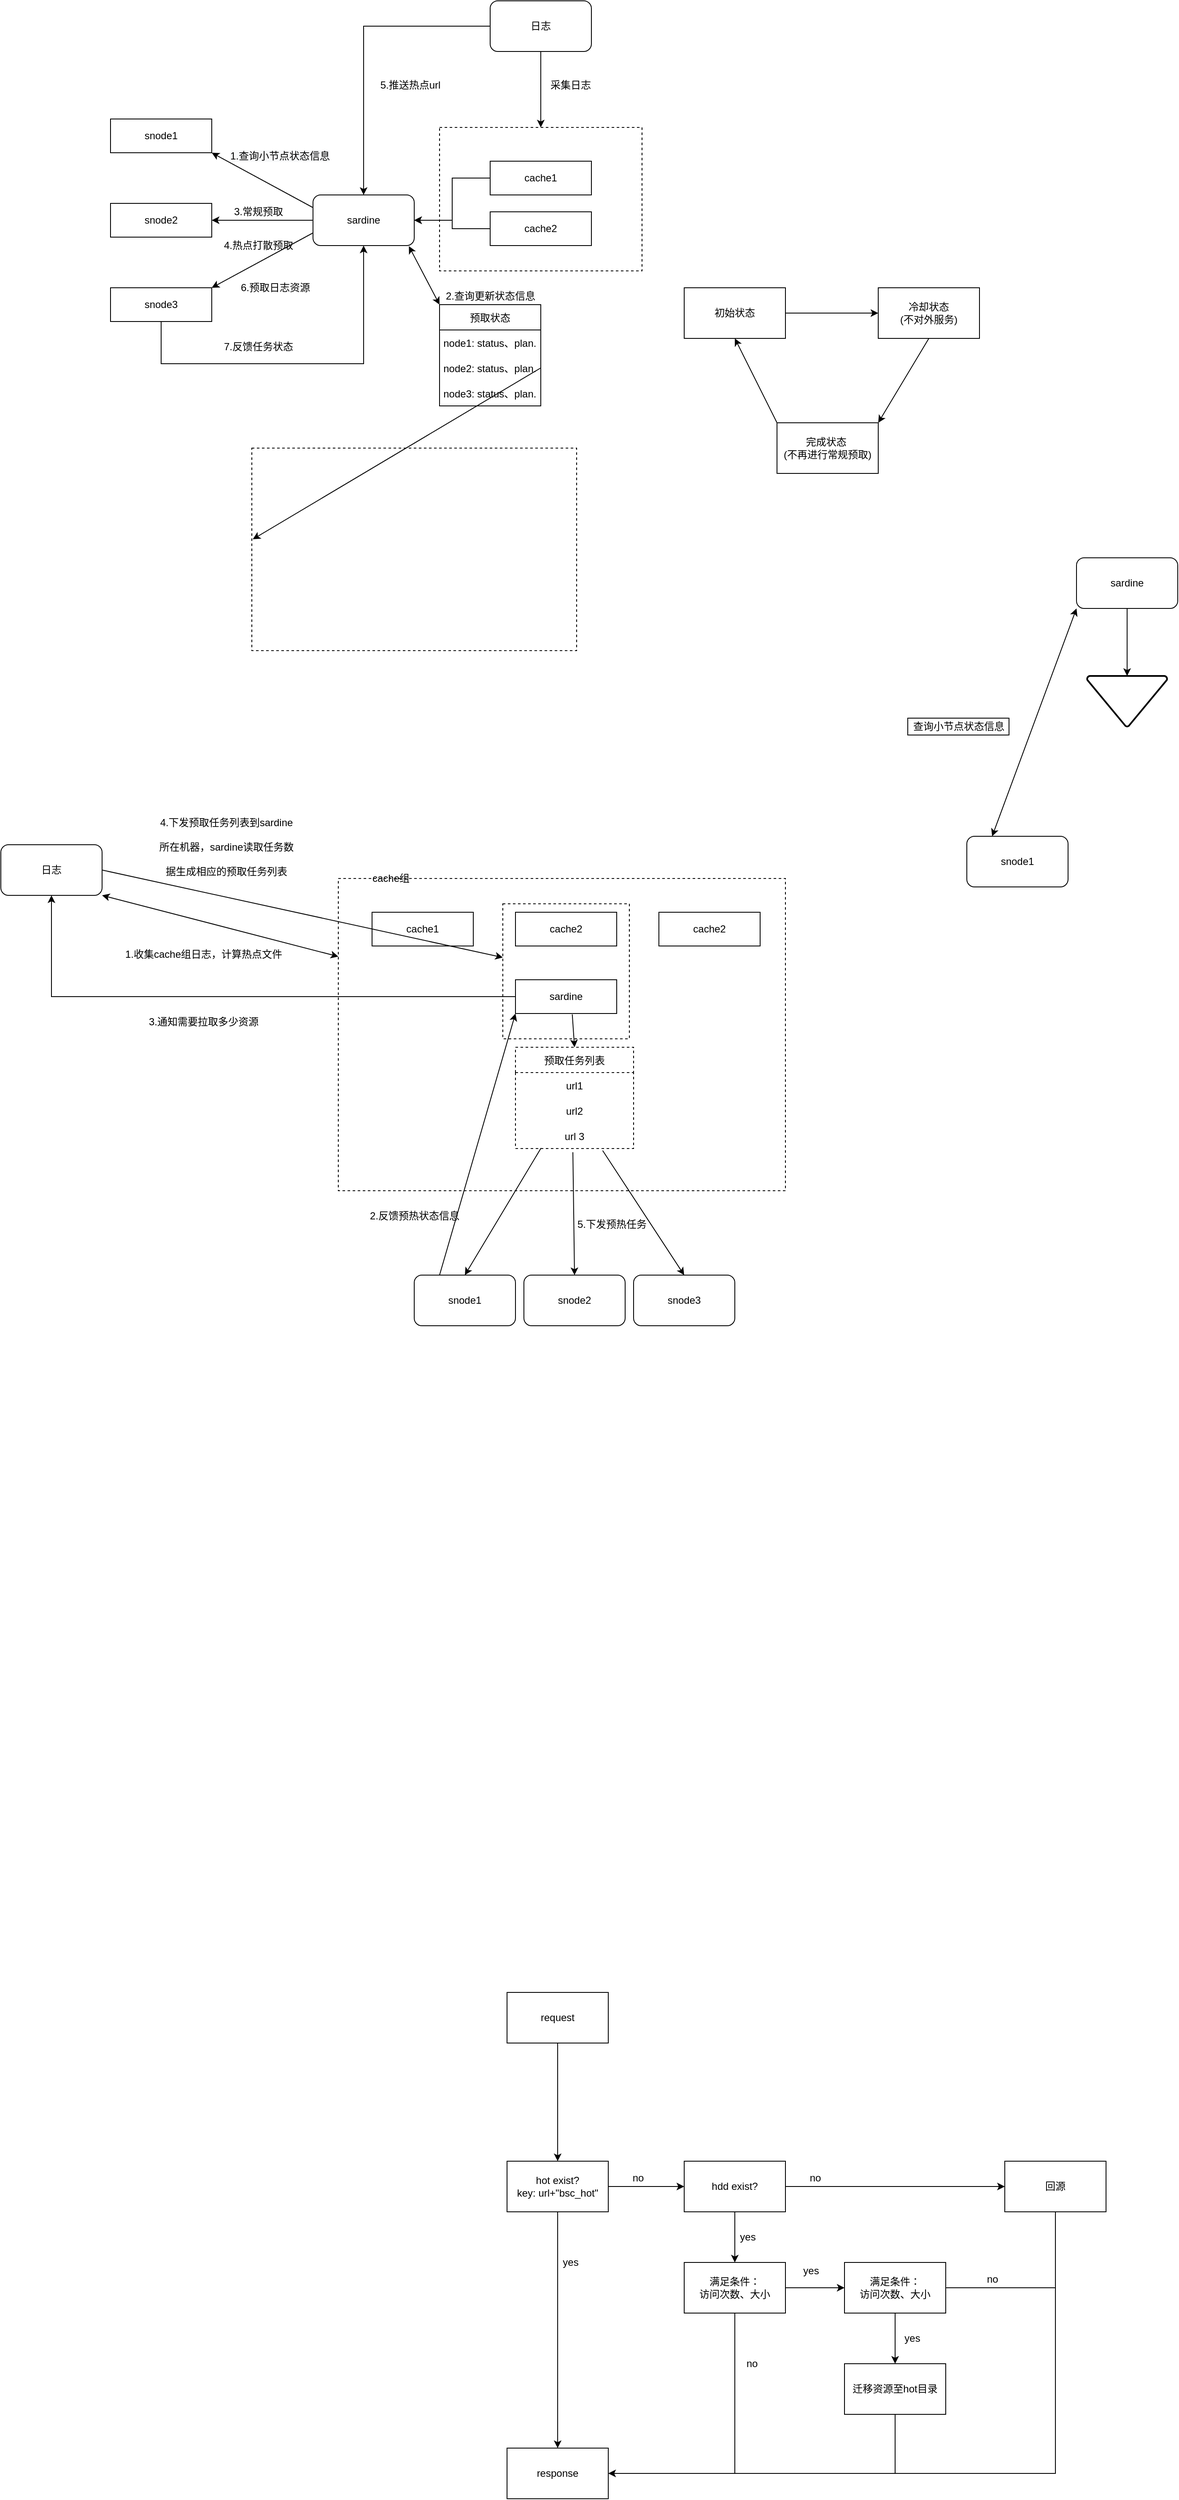 <mxfile version="15.8.6" type="github">
  <diagram id="E5W-uu2God22g7Ky9WZ-" name="Page-1">
    <mxGraphModel dx="2066" dy="1087" grid="1" gridSize="10" guides="1" tooltips="1" connect="1" arrows="1" fold="1" page="1" pageScale="1" pageWidth="10200" pageHeight="10600" math="0" shadow="0">
      <root>
        <mxCell id="0" />
        <mxCell id="1" parent="0" />
        <mxCell id="YZNdHFCtToBKcQ6RWs2M-12" value="" style="edgeStyle=orthogonalEdgeStyle;rounded=0;orthogonalLoop=1;jettySize=auto;html=1;" parent="1" source="YZNdHFCtToBKcQ6RWs2M-1" target="YZNdHFCtToBKcQ6RWs2M-10" edge="1">
          <mxGeometry relative="1" as="geometry" />
        </mxCell>
        <mxCell id="YZNdHFCtToBKcQ6RWs2M-1" value="cache1" style="rounded=0;whiteSpace=wrap;html=1;" parent="1" vertex="1">
          <mxGeometry x="660" y="350" width="120" height="40" as="geometry" />
        </mxCell>
        <mxCell id="YZNdHFCtToBKcQ6RWs2M-13" value="" style="edgeStyle=orthogonalEdgeStyle;rounded=0;orthogonalLoop=1;jettySize=auto;html=1;" parent="1" source="YZNdHFCtToBKcQ6RWs2M-2" target="YZNdHFCtToBKcQ6RWs2M-10" edge="1">
          <mxGeometry relative="1" as="geometry" />
        </mxCell>
        <mxCell id="YZNdHFCtToBKcQ6RWs2M-2" value="cache2" style="rounded=0;whiteSpace=wrap;html=1;" parent="1" vertex="1">
          <mxGeometry x="660" y="410" width="120" height="40" as="geometry" />
        </mxCell>
        <mxCell id="YZNdHFCtToBKcQ6RWs2M-3" value="snode1" style="rounded=0;whiteSpace=wrap;html=1;" parent="1" vertex="1">
          <mxGeometry x="210" y="300" width="120" height="40" as="geometry" />
        </mxCell>
        <mxCell id="YZNdHFCtToBKcQ6RWs2M-4" value="snode2" style="rounded=0;whiteSpace=wrap;html=1;fillColor=default;strokeColor=default;fontColor=default;" parent="1" vertex="1">
          <mxGeometry x="210" y="400" width="120" height="40" as="geometry" />
        </mxCell>
        <mxCell id="iMfXWxvWurZU4nPIZbST-1" value="" style="edgeStyle=orthogonalEdgeStyle;rounded=0;orthogonalLoop=1;jettySize=auto;html=1;fontColor=default;exitX=0.5;exitY=1;exitDx=0;exitDy=0;strokeColor=default;labelBackgroundColor=default;" parent="1" source="YZNdHFCtToBKcQ6RWs2M-5" target="YZNdHFCtToBKcQ6RWs2M-10" edge="1">
          <mxGeometry relative="1" as="geometry">
            <Array as="points">
              <mxPoint x="270" y="590" />
              <mxPoint x="510" y="590" />
            </Array>
          </mxGeometry>
        </mxCell>
        <mxCell id="YZNdHFCtToBKcQ6RWs2M-5" value="snode3" style="rounded=0;whiteSpace=wrap;html=1;fillColor=default;strokeColor=default;fontColor=default;" parent="1" vertex="1">
          <mxGeometry x="210" y="500" width="120" height="40" as="geometry" />
        </mxCell>
        <mxCell id="YZNdHFCtToBKcQ6RWs2M-20" value="" style="edgeStyle=orthogonalEdgeStyle;rounded=0;orthogonalLoop=1;jettySize=auto;html=1;" parent="1" source="YZNdHFCtToBKcQ6RWs2M-10" target="YZNdHFCtToBKcQ6RWs2M-4" edge="1">
          <mxGeometry relative="1" as="geometry" />
        </mxCell>
        <mxCell id="YZNdHFCtToBKcQ6RWs2M-10" value="sardine" style="rounded=1;whiteSpace=wrap;html=1;fillColor=default;strokeColor=default;fontColor=default;" parent="1" vertex="1">
          <mxGeometry x="450" y="390" width="120" height="60" as="geometry" />
        </mxCell>
        <mxCell id="YZNdHFCtToBKcQ6RWs2M-19" value="" style="edgeStyle=orthogonalEdgeStyle;rounded=0;orthogonalLoop=1;jettySize=auto;html=1;" parent="1" source="YZNdHFCtToBKcQ6RWs2M-11" target="YZNdHFCtToBKcQ6RWs2M-17" edge="1">
          <mxGeometry relative="1" as="geometry" />
        </mxCell>
        <mxCell id="YZNdHFCtToBKcQ6RWs2M-23" value="" style="edgeStyle=orthogonalEdgeStyle;rounded=0;orthogonalLoop=1;jettySize=auto;html=1;" parent="1" source="YZNdHFCtToBKcQ6RWs2M-11" target="YZNdHFCtToBKcQ6RWs2M-10" edge="1">
          <mxGeometry relative="1" as="geometry" />
        </mxCell>
        <mxCell id="YZNdHFCtToBKcQ6RWs2M-11" value="日志" style="rounded=1;whiteSpace=wrap;html=1;" parent="1" vertex="1">
          <mxGeometry x="660" y="160" width="120" height="60" as="geometry" />
        </mxCell>
        <mxCell id="YZNdHFCtToBKcQ6RWs2M-17" value="" style="rounded=0;whiteSpace=wrap;html=1;fillColor=none;dashed=1;strokeColor=default;fontColor=default;" parent="1" vertex="1">
          <mxGeometry x="600" y="310" width="240" height="170" as="geometry" />
        </mxCell>
        <mxCell id="YZNdHFCtToBKcQ6RWs2M-21" value="" style="endArrow=classic;html=1;entryX=1;entryY=1;entryDx=0;entryDy=0;exitX=0;exitY=0.25;exitDx=0;exitDy=0;" parent="1" source="YZNdHFCtToBKcQ6RWs2M-10" target="YZNdHFCtToBKcQ6RWs2M-3" edge="1">
          <mxGeometry width="50" height="50" relative="1" as="geometry">
            <mxPoint x="690" y="410" as="sourcePoint" />
            <mxPoint x="740" y="360" as="targetPoint" />
          </mxGeometry>
        </mxCell>
        <mxCell id="YZNdHFCtToBKcQ6RWs2M-22" value="" style="endArrow=classic;html=1;entryX=1;entryY=0;entryDx=0;entryDy=0;exitX=0;exitY=0.75;exitDx=0;exitDy=0;" parent="1" source="YZNdHFCtToBKcQ6RWs2M-10" target="YZNdHFCtToBKcQ6RWs2M-5" edge="1">
          <mxGeometry width="50" height="50" relative="1" as="geometry">
            <mxPoint x="470" y="395" as="sourcePoint" />
            <mxPoint x="420" y="350" as="targetPoint" />
          </mxGeometry>
        </mxCell>
        <mxCell id="YZNdHFCtToBKcQ6RWs2M-33" value="3.常规预取" style="text;html=1;align=center;verticalAlign=middle;resizable=0;points=[];autosize=1;strokeColor=none;fillColor=none;fontColor=default;" parent="1" vertex="1">
          <mxGeometry x="350" y="400" width="70" height="20" as="geometry" />
        </mxCell>
        <mxCell id="YZNdHFCtToBKcQ6RWs2M-34" value="采集日志" style="text;html=1;align=center;verticalAlign=middle;resizable=0;points=[];autosize=1;strokeColor=none;fillColor=none;" parent="1" vertex="1">
          <mxGeometry x="725" y="250" width="60" height="20" as="geometry" />
        </mxCell>
        <mxCell id="YZNdHFCtToBKcQ6RWs2M-35" value="5.推送热点url" style="text;html=1;align=center;verticalAlign=middle;resizable=0;points=[];autosize=1;strokeColor=none;fillColor=none;" parent="1" vertex="1">
          <mxGeometry x="520" y="250" width="90" height="20" as="geometry" />
        </mxCell>
        <mxCell id="YZNdHFCtToBKcQ6RWs2M-36" value="2.查询更新状态信息" style="text;html=1;align=center;verticalAlign=middle;resizable=0;points=[];autosize=1;strokeColor=none;fillColor=none;fontColor=default;" parent="1" vertex="1">
          <mxGeometry x="600" y="500" width="120" height="20" as="geometry" />
        </mxCell>
        <mxCell id="YZNdHFCtToBKcQ6RWs2M-37" value="6.预取日志资源" style="text;html=1;align=center;verticalAlign=middle;resizable=0;points=[];autosize=1;strokeColor=none;fillColor=none;fontColor=default;" parent="1" vertex="1">
          <mxGeometry x="355" y="490" width="100" height="20" as="geometry" />
        </mxCell>
        <mxCell id="YZNdHFCtToBKcQ6RWs2M-41" value="sardine" style="rounded=1;whiteSpace=wrap;html=1;fillColor=default;strokeColor=default;fontColor=default;" parent="1" vertex="1">
          <mxGeometry x="1355" y="820" width="120" height="60" as="geometry" />
        </mxCell>
        <mxCell id="YZNdHFCtToBKcQ6RWs2M-83" value="snode1" style="rounded=1;whiteSpace=wrap;html=1;fillColor=default;strokeColor=default;fontColor=default;" parent="1" vertex="1">
          <mxGeometry x="1225" y="1150" width="120" height="60" as="geometry" />
        </mxCell>
        <mxCell id="YZNdHFCtToBKcQ6RWs2M-87" value="" style="endArrow=classic;html=1;exitX=0.5;exitY=1;exitDx=0;exitDy=0;fillColor=default;strokeColor=default;fontColor=default;" parent="1" source="YZNdHFCtToBKcQ6RWs2M-41" edge="1">
          <mxGeometry width="50" height="50" relative="1" as="geometry">
            <mxPoint x="1355" y="1030" as="sourcePoint" />
            <mxPoint x="1415" y="960" as="targetPoint" />
          </mxGeometry>
        </mxCell>
        <mxCell id="YZNdHFCtToBKcQ6RWs2M-92" value="cache1" style="rounded=0;whiteSpace=wrap;html=1;" parent="1" vertex="1">
          <mxGeometry x="520" y="1240" width="120" height="40" as="geometry" />
        </mxCell>
        <mxCell id="YZNdHFCtToBKcQ6RWs2M-93" value="cache2" style="rounded=0;whiteSpace=wrap;html=1;" parent="1" vertex="1">
          <mxGeometry x="690" y="1240" width="120" height="40" as="geometry" />
        </mxCell>
        <mxCell id="YZNdHFCtToBKcQ6RWs2M-94" value="cache2" style="rounded=0;whiteSpace=wrap;html=1;" parent="1" vertex="1">
          <mxGeometry x="860" y="1240" width="120" height="40" as="geometry" />
        </mxCell>
        <mxCell id="YZNdHFCtToBKcQ6RWs2M-95" value="日志" style="rounded=1;whiteSpace=wrap;html=1;fillColor=none;align=center;strokeColor=default;fontColor=default;" parent="1" vertex="1">
          <mxGeometry x="80" y="1160" width="120" height="60" as="geometry" />
        </mxCell>
        <mxCell id="YZNdHFCtToBKcQ6RWs2M-96" value="" style="rounded=0;whiteSpace=wrap;html=1;dashed=1;fillColor=none;align=center;strokeColor=default;fontColor=default;" parent="1" vertex="1">
          <mxGeometry x="480" y="1200" width="530" height="370" as="geometry" />
        </mxCell>
        <mxCell id="YZNdHFCtToBKcQ6RWs2M-97" value="cache组" style="text;html=1;strokeColor=none;fillColor=none;align=center;verticalAlign=middle;whiteSpace=wrap;rounded=0;dashed=1;" parent="1" vertex="1">
          <mxGeometry x="515" y="1190" width="55" height="20" as="geometry" />
        </mxCell>
        <mxCell id="JYe9eP7PhJ8uqK1dIbzq-8" value="" style="edgeStyle=orthogonalEdgeStyle;rounded=0;orthogonalLoop=1;jettySize=auto;html=1;labelBackgroundColor=default;fontColor=default;strokeColor=default;" parent="1" source="YZNdHFCtToBKcQ6RWs2M-98" target="YZNdHFCtToBKcQ6RWs2M-95" edge="1">
          <mxGeometry relative="1" as="geometry" />
        </mxCell>
        <mxCell id="YZNdHFCtToBKcQ6RWs2M-98" value="sardine" style="rounded=0;whiteSpace=wrap;html=1;fillColor=default;strokeColor=default;" parent="1" vertex="1">
          <mxGeometry x="690" y="1320" width="120" height="40" as="geometry" />
        </mxCell>
        <mxCell id="YZNdHFCtToBKcQ6RWs2M-101" value="1.收集cache组日志，计算热点文件" style="text;html=1;align=center;verticalAlign=middle;resizable=0;points=[];autosize=1;strokeColor=none;fillColor=none;fontColor=default;" parent="1" vertex="1">
          <mxGeometry x="220" y="1280" width="200" height="20" as="geometry" />
        </mxCell>
        <mxCell id="YZNdHFCtToBKcQ6RWs2M-102" value="snode2" style="rounded=1;whiteSpace=wrap;html=1;" parent="1" vertex="1">
          <mxGeometry x="700" y="1670" width="120" height="60" as="geometry" />
        </mxCell>
        <mxCell id="YZNdHFCtToBKcQ6RWs2M-103" value="预取任务列表" style="swimlane;fontStyle=0;childLayout=stackLayout;horizontal=1;startSize=30;horizontalStack=0;resizeParent=1;resizeParentMax=0;resizeLast=0;collapsible=1;marginBottom=0;dashed=1;fillColor=none;" parent="1" vertex="1">
          <mxGeometry x="690" y="1400" width="140" height="120" as="geometry" />
        </mxCell>
        <mxCell id="YZNdHFCtToBKcQ6RWs2M-104" value="url1" style="text;strokeColor=none;fillColor=none;align=center;verticalAlign=middle;spacingLeft=4;spacingRight=4;overflow=hidden;points=[[0,0.5],[1,0.5]];portConstraint=eastwest;rotatable=0;" parent="YZNdHFCtToBKcQ6RWs2M-103" vertex="1">
          <mxGeometry y="30" width="140" height="30" as="geometry" />
        </mxCell>
        <mxCell id="YZNdHFCtToBKcQ6RWs2M-105" value="url2" style="text;strokeColor=none;fillColor=none;align=center;verticalAlign=middle;spacingLeft=4;spacingRight=4;overflow=hidden;points=[[0,0.5],[1,0.5]];portConstraint=eastwest;rotatable=0;" parent="YZNdHFCtToBKcQ6RWs2M-103" vertex="1">
          <mxGeometry y="60" width="140" height="30" as="geometry" />
        </mxCell>
        <mxCell id="YZNdHFCtToBKcQ6RWs2M-106" value="url 3" style="text;strokeColor=none;fillColor=none;align=center;verticalAlign=middle;spacingLeft=4;spacingRight=4;overflow=hidden;points=[[0,0.5],[1,0.5]];portConstraint=eastwest;rotatable=0;" parent="YZNdHFCtToBKcQ6RWs2M-103" vertex="1">
          <mxGeometry y="90" width="140" height="30" as="geometry" />
        </mxCell>
        <mxCell id="YZNdHFCtToBKcQ6RWs2M-107" value="snode3" style="rounded=1;whiteSpace=wrap;html=1;" parent="1" vertex="1">
          <mxGeometry x="830" y="1670" width="120" height="60" as="geometry" />
        </mxCell>
        <mxCell id="YZNdHFCtToBKcQ6RWs2M-108" value="" style="endArrow=classic;html=1;exitX=0.217;exitY=0.978;exitDx=0;exitDy=0;exitPerimeter=0;entryX=0.5;entryY=0;entryDx=0;entryDy=0;" parent="1" source="YZNdHFCtToBKcQ6RWs2M-106" edge="1">
          <mxGeometry width="50" height="50" relative="1" as="geometry">
            <mxPoint x="700" y="1550" as="sourcePoint" />
            <mxPoint x="630" y="1670" as="targetPoint" />
          </mxGeometry>
        </mxCell>
        <mxCell id="YZNdHFCtToBKcQ6RWs2M-109" value="" style="endArrow=classic;html=1;entryX=0.5;entryY=0;entryDx=0;entryDy=0;exitX=0.486;exitY=1.144;exitDx=0;exitDy=0;exitPerimeter=0;" parent="1" source="YZNdHFCtToBKcQ6RWs2M-106" target="YZNdHFCtToBKcQ6RWs2M-102" edge="1">
          <mxGeometry width="50" height="50" relative="1" as="geometry">
            <mxPoint x="760" y="1603" as="sourcePoint" />
            <mxPoint x="630" y="1770" as="targetPoint" />
          </mxGeometry>
        </mxCell>
        <mxCell id="YZNdHFCtToBKcQ6RWs2M-110" value="" style="endArrow=classic;html=1;exitX=0.738;exitY=1.078;exitDx=0;exitDy=0;exitPerimeter=0;entryX=0.5;entryY=0;entryDx=0;entryDy=0;" parent="1" source="YZNdHFCtToBKcQ6RWs2M-106" target="YZNdHFCtToBKcQ6RWs2M-107" edge="1">
          <mxGeometry width="50" height="50" relative="1" as="geometry">
            <mxPoint x="766.36" y="1673.33" as="sourcePoint" />
            <mxPoint x="770" y="1770" as="targetPoint" />
          </mxGeometry>
        </mxCell>
        <mxCell id="YZNdHFCtToBKcQ6RWs2M-111" value="snode1" style="rounded=1;whiteSpace=wrap;html=1;" parent="1" vertex="1">
          <mxGeometry x="570" y="1670" width="120" height="60" as="geometry" />
        </mxCell>
        <mxCell id="YZNdHFCtToBKcQ6RWs2M-112" value="" style="endArrow=classic;startArrow=classic;html=1;exitX=1;exitY=1;exitDx=0;exitDy=0;entryX=0;entryY=0.25;entryDx=0;entryDy=0;strokeColor=default;labelBackgroundColor=default;fontColor=default;" parent="1" source="YZNdHFCtToBKcQ6RWs2M-95" target="YZNdHFCtToBKcQ6RWs2M-96" edge="1">
          <mxGeometry width="50" height="50" relative="1" as="geometry">
            <mxPoint x="820" y="1490" as="sourcePoint" />
            <mxPoint x="870" y="1440" as="targetPoint" />
          </mxGeometry>
        </mxCell>
        <mxCell id="YZNdHFCtToBKcQ6RWs2M-113" value="" style="endArrow=classic;html=1;exitX=1;exitY=0.5;exitDx=0;exitDy=0;" parent="1" source="YZNdHFCtToBKcQ6RWs2M-95" target="YZNdHFCtToBKcQ6RWs2M-114" edge="1">
          <mxGeometry width="50" height="50" relative="1" as="geometry">
            <mxPoint x="770" y="1470" as="sourcePoint" />
            <mxPoint x="690" y="1410" as="targetPoint" />
          </mxGeometry>
        </mxCell>
        <mxCell id="YZNdHFCtToBKcQ6RWs2M-114" value="" style="rounded=0;whiteSpace=wrap;html=1;fillColor=none;align=center;dashed=1;strokeColor=default;fontColor=default;" parent="1" vertex="1">
          <mxGeometry x="675" y="1230" width="150" height="160" as="geometry" />
        </mxCell>
        <mxCell id="YZNdHFCtToBKcQ6RWs2M-117" value="" style="endArrow=classic;html=1;exitX=0.561;exitY=1.025;exitDx=0;exitDy=0;exitPerimeter=0;entryX=0.5;entryY=0;entryDx=0;entryDy=0;" parent="1" source="YZNdHFCtToBKcQ6RWs2M-98" target="YZNdHFCtToBKcQ6RWs2M-103" edge="1">
          <mxGeometry width="50" height="50" relative="1" as="geometry">
            <mxPoint x="770" y="1470" as="sourcePoint" />
            <mxPoint x="820" y="1420" as="targetPoint" />
          </mxGeometry>
        </mxCell>
        <mxCell id="YZNdHFCtToBKcQ6RWs2M-119" value="&lt;h1&gt;&lt;span style=&quot;font-size: 12px ; font-weight: 400&quot;&gt;4.下发预取任务列表到sardine所在机器，sardine读取任务数据生成相应的预取任务列表&lt;/span&gt;&lt;br&gt;&lt;/h1&gt;" style="text;html=1;strokeColor=none;fillColor=none;spacing=5;spacingTop=-20;whiteSpace=wrap;overflow=hidden;rounded=0;dashed=1;align=center;fontColor=default;" parent="1" vertex="1">
          <mxGeometry x="260" y="1110" width="175" height="100" as="geometry" />
        </mxCell>
        <mxCell id="iMfXWxvWurZU4nPIZbST-2" value="7.反馈任务状态" style="text;html=1;align=center;verticalAlign=middle;resizable=0;points=[];autosize=1;strokeColor=none;fillColor=none;fontColor=default;" parent="1" vertex="1">
          <mxGeometry x="335" y="560" width="100" height="20" as="geometry" />
        </mxCell>
        <mxCell id="iMfXWxvWurZU4nPIZbST-3" value="预取状态" style="swimlane;fontStyle=0;childLayout=stackLayout;horizontal=1;startSize=30;horizontalStack=0;resizeParent=1;resizeParentMax=0;resizeLast=0;collapsible=1;marginBottom=0;fontColor=default;strokeColor=default;fillColor=default;align=center;" parent="1" vertex="1">
          <mxGeometry x="600" y="520" width="120" height="120" as="geometry" />
        </mxCell>
        <mxCell id="iMfXWxvWurZU4nPIZbST-4" value="snode1: status、plan..." style="text;strokeColor=none;fillColor=none;align=center;verticalAlign=middle;spacingLeft=4;spacingRight=4;overflow=hidden;points=[[0,0.5],[1,0.5]];portConstraint=eastwest;rotatable=0;fontColor=default;" parent="iMfXWxvWurZU4nPIZbST-3" vertex="1">
          <mxGeometry y="30" width="120" height="30" as="geometry" />
        </mxCell>
        <mxCell id="iMfXWxvWurZU4nPIZbST-5" value="snode2: status、plan..." style="text;strokeColor=none;fillColor=none;align=center;verticalAlign=middle;spacingLeft=4;spacingRight=4;overflow=hidden;points=[[0,0.5],[1,0.5]];portConstraint=eastwest;rotatable=0;fontColor=default;" parent="iMfXWxvWurZU4nPIZbST-3" vertex="1">
          <mxGeometry y="60" width="120" height="30" as="geometry" />
        </mxCell>
        <mxCell id="iMfXWxvWurZU4nPIZbST-6" value="snode3: status、plan..." style="text;strokeColor=none;fillColor=none;align=center;verticalAlign=middle;spacingLeft=4;spacingRight=4;overflow=hidden;points=[[0,0.5],[1,0.5]];portConstraint=eastwest;rotatable=0;fontColor=default;" parent="iMfXWxvWurZU4nPIZbST-3" vertex="1">
          <mxGeometry y="90" width="120" height="30" as="geometry" />
        </mxCell>
        <mxCell id="iMfXWxvWurZU4nPIZbST-7" value="" style="endArrow=classic;startArrow=classic;html=1;rounded=0;labelBackgroundColor=default;fontColor=default;strokeColor=default;fillColor=default;exitX=0.947;exitY=1.011;exitDx=0;exitDy=0;exitPerimeter=0;entryX=0;entryY=0;entryDx=0;entryDy=0;" parent="1" source="YZNdHFCtToBKcQ6RWs2M-10" target="iMfXWxvWurZU4nPIZbST-3" edge="1">
          <mxGeometry width="50" height="50" relative="1" as="geometry">
            <mxPoint x="900" y="480" as="sourcePoint" />
            <mxPoint x="950" y="430" as="targetPoint" />
          </mxGeometry>
        </mxCell>
        <mxCell id="JYe9eP7PhJ8uqK1dIbzq-2" value="" style="endArrow=classic;html=1;rounded=0;labelBackgroundColor=default;fontColor=default;strokeColor=default;entryX=0;entryY=1;entryDx=0;entryDy=0;exitX=0.25;exitY=0;exitDx=0;exitDy=0;" parent="1" source="YZNdHFCtToBKcQ6RWs2M-111" target="YZNdHFCtToBKcQ6RWs2M-98" edge="1">
          <mxGeometry width="50" height="50" relative="1" as="geometry">
            <mxPoint x="700" y="1440" as="sourcePoint" />
            <mxPoint x="750" y="1390" as="targetPoint" />
          </mxGeometry>
        </mxCell>
        <mxCell id="JYe9eP7PhJ8uqK1dIbzq-6" value="2.反馈预热状态信息" style="text;html=1;align=center;verticalAlign=middle;resizable=0;points=[];autosize=1;strokeColor=none;fillColor=none;fontColor=default;" parent="1" vertex="1">
          <mxGeometry x="510" y="1590" width="120" height="20" as="geometry" />
        </mxCell>
        <mxCell id="JYe9eP7PhJ8uqK1dIbzq-10" value="3.通知需要拉取多少资源" style="text;html=1;align=center;verticalAlign=middle;resizable=0;points=[];autosize=1;strokeColor=none;fillColor=none;fontColor=default;" parent="1" vertex="1">
          <mxGeometry x="245" y="1360" width="150" height="20" as="geometry" />
        </mxCell>
        <mxCell id="JYe9eP7PhJ8uqK1dIbzq-11" value="5.下发预热任务" style="text;html=1;align=center;verticalAlign=middle;resizable=0;points=[];autosize=1;strokeColor=none;fillColor=none;fontColor=default;" parent="1" vertex="1">
          <mxGeometry x="754" y="1600" width="100" height="20" as="geometry" />
        </mxCell>
        <mxCell id="JYe9eP7PhJ8uqK1dIbzq-12" value="" style="endArrow=classic;startArrow=classic;html=1;rounded=0;labelBackgroundColor=default;fontColor=default;strokeColor=default;fillColor=default;entryX=0;entryY=1;entryDx=0;entryDy=0;exitX=0.25;exitY=0;exitDx=0;exitDy=0;" parent="1" source="YZNdHFCtToBKcQ6RWs2M-83" target="YZNdHFCtToBKcQ6RWs2M-41" edge="1">
          <mxGeometry width="50" height="50" relative="1" as="geometry">
            <mxPoint x="1510" y="1000" as="sourcePoint" />
            <mxPoint x="1560" y="950" as="targetPoint" />
          </mxGeometry>
        </mxCell>
        <mxCell id="JYe9eP7PhJ8uqK1dIbzq-13" value="查询小节点状态信息" style="text;html=1;align=center;verticalAlign=middle;resizable=0;points=[];autosize=1;strokeColor=default;fillColor=default;fontColor=default;" parent="1" vertex="1">
          <mxGeometry x="1155" y="1010" width="120" height="20" as="geometry" />
        </mxCell>
        <mxCell id="Jtsp57aIKxjozyxNczGl-5" value="" style="edgeStyle=orthogonalEdgeStyle;rounded=0;orthogonalLoop=1;jettySize=auto;html=1;fontColor=default;strokeColor=default;labelBackgroundColor=default;" parent="1" source="Jtsp57aIKxjozyxNczGl-1" target="Jtsp57aIKxjozyxNczGl-2" edge="1">
          <mxGeometry relative="1" as="geometry" />
        </mxCell>
        <mxCell id="Jtsp57aIKxjozyxNczGl-1" value="初始状态" style="rounded=0;whiteSpace=wrap;html=1;fillColor=default;strokeColor=default;fontColor=default;labelBackgroundColor=default;" parent="1" vertex="1">
          <mxGeometry x="890" y="500" width="120" height="60" as="geometry" />
        </mxCell>
        <mxCell id="Jtsp57aIKxjozyxNczGl-2" value="冷却状态&lt;br&gt;(不对外服务)" style="rounded=0;whiteSpace=wrap;html=1;fillColor=default;strokeColor=default;fontColor=default;labelBackgroundColor=default;" parent="1" vertex="1">
          <mxGeometry x="1120" y="500" width="120" height="60" as="geometry" />
        </mxCell>
        <mxCell id="Jtsp57aIKxjozyxNczGl-4" value="完成状态&amp;nbsp;&lt;br&gt;(不再进行常规预取)" style="rounded=0;whiteSpace=wrap;html=1;fillColor=default;strokeColor=default;fontColor=default;labelBackgroundColor=default;" parent="1" vertex="1">
          <mxGeometry x="1000" y="660" width="120" height="60" as="geometry" />
        </mxCell>
        <mxCell id="Jtsp57aIKxjozyxNczGl-14" value="" style="rounded=0;whiteSpace=wrap;html=1;fillColor=none;dashed=1;strokeColor=default;fontColor=default;" parent="1" vertex="1">
          <mxGeometry x="377.5" y="690" width="385" height="240" as="geometry" />
        </mxCell>
        <mxCell id="Jtsp57aIKxjozyxNczGl-15" value="" style="endArrow=classic;html=1;rounded=0;labelBackgroundColor=default;fontSize=11;fontColor=default;strokeColor=default;fillColor=default;exitX=1;exitY=0.5;exitDx=0;exitDy=0;entryX=0.003;entryY=0.45;entryDx=0;entryDy=0;entryPerimeter=0;" parent="1" source="iMfXWxvWurZU4nPIZbST-5" target="Jtsp57aIKxjozyxNczGl-14" edge="1">
          <mxGeometry width="50" height="50" relative="1" as="geometry">
            <mxPoint x="800" y="570" as="sourcePoint" />
            <mxPoint x="850" y="520" as="targetPoint" />
          </mxGeometry>
        </mxCell>
        <mxCell id="Jtsp57aIKxjozyxNczGl-17" value="&lt;span style=&quot;font-family: &amp;#34;helvetica&amp;#34; ; font-size: 12px ; font-style: normal ; font-weight: 400 ; letter-spacing: normal ; text-align: center ; text-indent: 0px ; text-transform: none ; word-spacing: 0px ; background-color: rgb(248 , 249 , 250) ; display: inline ; float: none&quot;&gt;1.查询小节点状态信息&lt;/span&gt;" style="text;whiteSpace=wrap;html=1;fontSize=11;fontColor=default;" parent="1" vertex="1">
          <mxGeometry x="350" y="330" width="130" height="30" as="geometry" />
        </mxCell>
        <mxCell id="Jtsp57aIKxjozyxNczGl-18" value="4.热点打散预取" style="text;html=1;align=center;verticalAlign=middle;resizable=0;points=[];autosize=1;strokeColor=none;fillColor=none;fontColor=default;" parent="1" vertex="1">
          <mxGeometry x="335" y="440" width="100" height="20" as="geometry" />
        </mxCell>
        <mxCell id="Jtsp57aIKxjozyxNczGl-19" value="" style="strokeWidth=2;html=1;shape=mxgraph.flowchart.merge_or_storage;whiteSpace=wrap;labelBackgroundColor=default;fontSize=11;fontColor=default;fillColor=default;strokeColor=default;" parent="1" vertex="1">
          <mxGeometry x="1367.5" y="960" width="95" height="60" as="geometry" />
        </mxCell>
        <mxCell id="0KAxWA8_m76lpFxNxzNQ-1" value="" style="endArrow=classic;html=1;rounded=0;exitX=0.5;exitY=1;exitDx=0;exitDy=0;entryX=1;entryY=0;entryDx=0;entryDy=0;" parent="1" source="Jtsp57aIKxjozyxNczGl-2" target="Jtsp57aIKxjozyxNczGl-4" edge="1">
          <mxGeometry width="50" height="50" relative="1" as="geometry">
            <mxPoint x="1020" y="830" as="sourcePoint" />
            <mxPoint x="1070" y="780" as="targetPoint" />
          </mxGeometry>
        </mxCell>
        <mxCell id="0KAxWA8_m76lpFxNxzNQ-2" value="" style="endArrow=classic;html=1;rounded=0;exitX=0;exitY=0;exitDx=0;exitDy=0;entryX=0.5;entryY=1;entryDx=0;entryDy=0;" parent="1" source="Jtsp57aIKxjozyxNczGl-4" target="Jtsp57aIKxjozyxNczGl-1" edge="1">
          <mxGeometry width="50" height="50" relative="1" as="geometry">
            <mxPoint x="1020" y="570" as="sourcePoint" />
            <mxPoint x="1070" y="520" as="targetPoint" />
          </mxGeometry>
        </mxCell>
        <mxCell id="au-KXKL-nrX5eh_YFRD6-6" value="" style="edgeStyle=orthogonalEdgeStyle;rounded=0;orthogonalLoop=1;jettySize=auto;html=1;" edge="1" parent="1" source="au-KXKL-nrX5eh_YFRD6-1" target="au-KXKL-nrX5eh_YFRD6-4">
          <mxGeometry relative="1" as="geometry" />
        </mxCell>
        <mxCell id="au-KXKL-nrX5eh_YFRD6-10" value="" style="edgeStyle=orthogonalEdgeStyle;rounded=0;orthogonalLoop=1;jettySize=auto;html=1;" edge="1" parent="1" source="au-KXKL-nrX5eh_YFRD6-1" target="au-KXKL-nrX5eh_YFRD6-9">
          <mxGeometry relative="1" as="geometry" />
        </mxCell>
        <mxCell id="au-KXKL-nrX5eh_YFRD6-1" value="hot exist?&lt;br&gt;key: url+&quot;bsc_hot&quot;" style="rounded=0;whiteSpace=wrap;html=1;" vertex="1" parent="1">
          <mxGeometry x="680" y="2720" width="120" height="60" as="geometry" />
        </mxCell>
        <mxCell id="au-KXKL-nrX5eh_YFRD6-2" value="" style="endArrow=classic;html=1;rounded=0;entryX=0.5;entryY=0;entryDx=0;entryDy=0;exitX=0.5;exitY=1;exitDx=0;exitDy=0;" edge="1" parent="1" source="au-KXKL-nrX5eh_YFRD6-5" target="au-KXKL-nrX5eh_YFRD6-1">
          <mxGeometry width="50" height="50" relative="1" as="geometry">
            <mxPoint x="740" y="2584.667" as="sourcePoint" />
            <mxPoint x="1070" y="3000" as="targetPoint" />
          </mxGeometry>
        </mxCell>
        <mxCell id="au-KXKL-nrX5eh_YFRD6-4" value="response" style="rounded=0;whiteSpace=wrap;html=1;" vertex="1" parent="1">
          <mxGeometry x="680" y="3060" width="120" height="60" as="geometry" />
        </mxCell>
        <mxCell id="au-KXKL-nrX5eh_YFRD6-5" value="request" style="rounded=0;whiteSpace=wrap;html=1;" vertex="1" parent="1">
          <mxGeometry x="680" y="2520" width="120" height="60" as="geometry" />
        </mxCell>
        <mxCell id="au-KXKL-nrX5eh_YFRD6-7" value="yes" style="text;html=1;align=center;verticalAlign=middle;resizable=0;points=[];autosize=1;strokeColor=none;fillColor=none;" vertex="1" parent="1">
          <mxGeometry x="740" y="2830" width="30" height="20" as="geometry" />
        </mxCell>
        <mxCell id="au-KXKL-nrX5eh_YFRD6-8" value="no" style="text;html=1;align=center;verticalAlign=middle;resizable=0;points=[];autosize=1;strokeColor=none;fillColor=none;" vertex="1" parent="1">
          <mxGeometry x="820" y="2730" width="30" height="20" as="geometry" />
        </mxCell>
        <mxCell id="au-KXKL-nrX5eh_YFRD6-12" value="" style="edgeStyle=orthogonalEdgeStyle;rounded=0;orthogonalLoop=1;jettySize=auto;html=1;" edge="1" parent="1" source="au-KXKL-nrX5eh_YFRD6-9" target="au-KXKL-nrX5eh_YFRD6-11">
          <mxGeometry relative="1" as="geometry" />
        </mxCell>
        <mxCell id="au-KXKL-nrX5eh_YFRD6-15" value="" style="edgeStyle=orthogonalEdgeStyle;rounded=0;orthogonalLoop=1;jettySize=auto;html=1;" edge="1" parent="1" source="au-KXKL-nrX5eh_YFRD6-9" target="au-KXKL-nrX5eh_YFRD6-14">
          <mxGeometry relative="1" as="geometry" />
        </mxCell>
        <mxCell id="au-KXKL-nrX5eh_YFRD6-9" value="hdd exist?" style="rounded=0;whiteSpace=wrap;html=1;" vertex="1" parent="1">
          <mxGeometry x="890" y="2720" width="120" height="60" as="geometry" />
        </mxCell>
        <mxCell id="au-KXKL-nrX5eh_YFRD6-11" value="回源" style="rounded=0;whiteSpace=wrap;html=1;" vertex="1" parent="1">
          <mxGeometry x="1270" y="2720" width="120" height="60" as="geometry" />
        </mxCell>
        <mxCell id="au-KXKL-nrX5eh_YFRD6-13" value="no" style="text;html=1;align=center;verticalAlign=middle;resizable=0;points=[];autosize=1;strokeColor=none;fillColor=none;" vertex="1" parent="1">
          <mxGeometry x="1030" y="2730" width="30" height="20" as="geometry" />
        </mxCell>
        <mxCell id="au-KXKL-nrX5eh_YFRD6-23" value="" style="edgeStyle=orthogonalEdgeStyle;rounded=0;orthogonalLoop=1;jettySize=auto;html=1;" edge="1" parent="1" source="au-KXKL-nrX5eh_YFRD6-14" target="au-KXKL-nrX5eh_YFRD6-22">
          <mxGeometry relative="1" as="geometry" />
        </mxCell>
        <mxCell id="au-KXKL-nrX5eh_YFRD6-14" value="满足条件：&lt;br&gt;访问次数、大小" style="rounded=0;whiteSpace=wrap;html=1;" vertex="1" parent="1">
          <mxGeometry x="890" y="2840" width="120" height="60" as="geometry" />
        </mxCell>
        <mxCell id="au-KXKL-nrX5eh_YFRD6-16" value="yes" style="text;html=1;align=center;verticalAlign=middle;resizable=0;points=[];autosize=1;strokeColor=none;fillColor=none;" vertex="1" parent="1">
          <mxGeometry x="950" y="2800" width="30" height="20" as="geometry" />
        </mxCell>
        <mxCell id="au-KXKL-nrX5eh_YFRD6-19" value="" style="endArrow=classic;html=1;rounded=0;entryX=1;entryY=0.5;entryDx=0;entryDy=0;exitX=0.5;exitY=1;exitDx=0;exitDy=0;" edge="1" parent="1" source="au-KXKL-nrX5eh_YFRD6-11" target="au-KXKL-nrX5eh_YFRD6-4">
          <mxGeometry width="50" height="50" relative="1" as="geometry">
            <mxPoint x="1180" y="2990" as="sourcePoint" />
            <mxPoint x="1070" y="2890" as="targetPoint" />
            <Array as="points">
              <mxPoint x="1330" y="3090" />
            </Array>
          </mxGeometry>
        </mxCell>
        <mxCell id="au-KXKL-nrX5eh_YFRD6-21" value="" style="endArrow=none;html=1;rounded=0;entryX=0.5;entryY=1;entryDx=0;entryDy=0;" edge="1" parent="1" target="au-KXKL-nrX5eh_YFRD6-14">
          <mxGeometry width="50" height="50" relative="1" as="geometry">
            <mxPoint x="950" y="3090" as="sourcePoint" />
            <mxPoint x="1070" y="2910" as="targetPoint" />
          </mxGeometry>
        </mxCell>
        <mxCell id="au-KXKL-nrX5eh_YFRD6-30" value="" style="edgeStyle=orthogonalEdgeStyle;rounded=0;orthogonalLoop=1;jettySize=auto;html=1;" edge="1" parent="1" source="au-KXKL-nrX5eh_YFRD6-22" target="au-KXKL-nrX5eh_YFRD6-29">
          <mxGeometry relative="1" as="geometry" />
        </mxCell>
        <mxCell id="au-KXKL-nrX5eh_YFRD6-22" value="满足条件：&lt;br&gt;访问次数、大小" style="rounded=0;whiteSpace=wrap;html=1;" vertex="1" parent="1">
          <mxGeometry x="1080" y="2840" width="120" height="60" as="geometry" />
        </mxCell>
        <mxCell id="au-KXKL-nrX5eh_YFRD6-24" value="yes" style="text;html=1;align=center;verticalAlign=middle;resizable=0;points=[];autosize=1;strokeColor=none;fillColor=none;" vertex="1" parent="1">
          <mxGeometry x="1025" y="2840" width="30" height="20" as="geometry" />
        </mxCell>
        <mxCell id="au-KXKL-nrX5eh_YFRD6-25" value="no" style="text;html=1;align=center;verticalAlign=middle;resizable=0;points=[];autosize=1;strokeColor=none;fillColor=none;" vertex="1" parent="1">
          <mxGeometry x="955" y="2950" width="30" height="20" as="geometry" />
        </mxCell>
        <mxCell id="au-KXKL-nrX5eh_YFRD6-27" value="" style="endArrow=none;html=1;rounded=0;entryX=1;entryY=0.5;entryDx=0;entryDy=0;" edge="1" parent="1" target="au-KXKL-nrX5eh_YFRD6-22">
          <mxGeometry width="50" height="50" relative="1" as="geometry">
            <mxPoint x="1330" y="2870" as="sourcePoint" />
            <mxPoint x="1070" y="2900" as="targetPoint" />
          </mxGeometry>
        </mxCell>
        <mxCell id="au-KXKL-nrX5eh_YFRD6-28" value="no" style="text;html=1;align=center;verticalAlign=middle;resizable=0;points=[];autosize=1;strokeColor=none;fillColor=none;" vertex="1" parent="1">
          <mxGeometry x="1240" y="2850" width="30" height="20" as="geometry" />
        </mxCell>
        <mxCell id="au-KXKL-nrX5eh_YFRD6-29" value="迁移资源至hot目录" style="rounded=0;whiteSpace=wrap;html=1;" vertex="1" parent="1">
          <mxGeometry x="1080" y="2960" width="120" height="60" as="geometry" />
        </mxCell>
        <mxCell id="au-KXKL-nrX5eh_YFRD6-31" value="yes" style="text;html=1;align=center;verticalAlign=middle;resizable=0;points=[];autosize=1;strokeColor=none;fillColor=none;" vertex="1" parent="1">
          <mxGeometry x="1145" y="2920" width="30" height="20" as="geometry" />
        </mxCell>
        <mxCell id="au-KXKL-nrX5eh_YFRD6-32" value="" style="endArrow=none;html=1;rounded=0;entryX=0.5;entryY=1;entryDx=0;entryDy=0;" edge="1" parent="1" target="au-KXKL-nrX5eh_YFRD6-29">
          <mxGeometry width="50" height="50" relative="1" as="geometry">
            <mxPoint x="1140" y="3090" as="sourcePoint" />
            <mxPoint x="1070" y="2900" as="targetPoint" />
          </mxGeometry>
        </mxCell>
      </root>
    </mxGraphModel>
  </diagram>
</mxfile>
